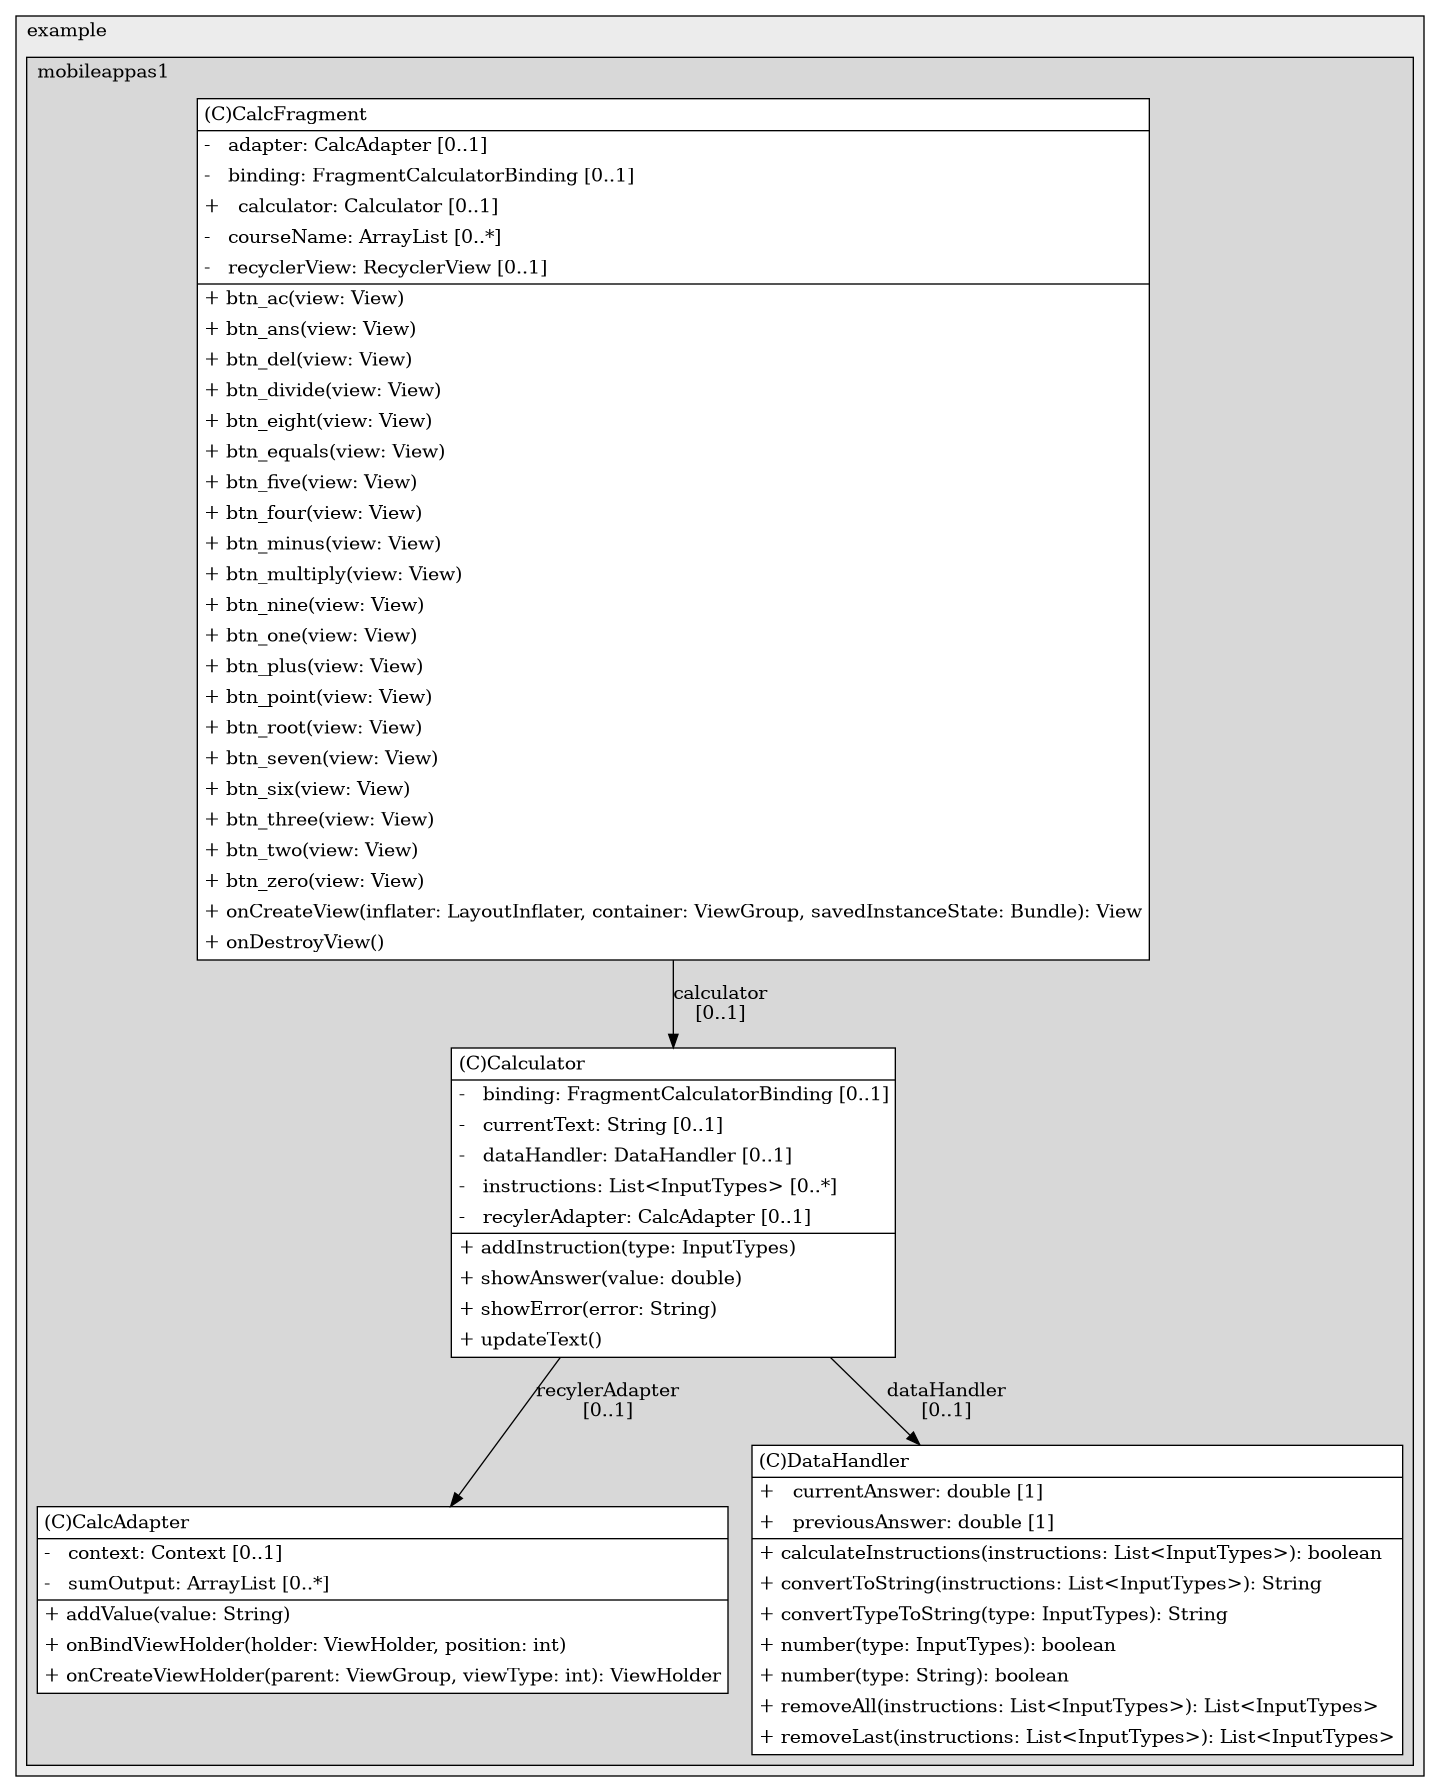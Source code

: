 @startuml

/' diagram meta data start
config=StructureConfiguration;
{
  "projectClassification": {
    "searchMode": "OpenProject", // OpenProject, AllProjects
    "includedProjects": "",
    "pathEndKeywords": "*.impl",
    "isClientPath": "",
    "isClientName": "",
    "isTestPath": "",
    "isTestName": "",
    "isMappingPath": "",
    "isMappingName": "",
    "isDataAccessPath": "",
    "isDataAccessName": "",
    "isDataStructurePath": "",
    "isDataStructureName": "",
    "isInterfaceStructuresPath": "",
    "isInterfaceStructuresName": "",
    "isEntryPointPath": "",
    "isEntryPointName": "",
    "treatFinalFieldsAsMandatory": false
  },
  "graphRestriction": {
    "classPackageExcludeFilter": "",
    "classPackageIncludeFilter": "",
    "classNameExcludeFilter": "",
    "classNameIncludeFilter": "",
    "methodNameExcludeFilter": "",
    "methodNameIncludeFilter": "",
    "removeByInheritance": "", // inheritance/annotation based filtering is done in a second step
    "removeByAnnotation": "",
    "removeByClassPackage": "", // cleanup the graph after inheritance/annotation based filtering is done
    "removeByClassName": "",
    "cutMappings": false,
    "cutEnum": true,
    "cutTests": true,
    "cutClient": true,
    "cutDataAccess": false,
    "cutInterfaceStructures": false,
    "cutDataStructures": false,
    "cutGetterAndSetter": true,
    "cutConstructors": true
  },
  "graphTraversal": {
    "forwardDepth": 6,
    "backwardDepth": 6,
    "classPackageExcludeFilter": "",
    "classPackageIncludeFilter": "",
    "classNameExcludeFilter": "",
    "classNameIncludeFilter": "",
    "methodNameExcludeFilter": "",
    "methodNameIncludeFilter": "",
    "hideMappings": false,
    "hideDataStructures": false,
    "hidePrivateMethods": true,
    "hideInterfaceCalls": true, // indirection: implementation -> interface (is hidden) -> implementation
    "onlyShowApplicationEntryPoints": false, // root node is included
    "useMethodCallsForStructureDiagram": "ForwardOnly" // ForwardOnly, BothDirections, No
  },
  "details": {
    "aggregation": "GroupByClass", // ByClass, GroupByClass, None
    "showClassGenericTypes": true,
    "showMethods": true,
    "showMethodParameterNames": true,
    "showMethodParameterTypes": true,
    "showMethodReturnType": true,
    "showPackageLevels": 2,
    "showDetailedClassStructure": true
  },
  "rootClass": "com.example.mobileappas1.ui.Calc.Calculator",
  "extensionCallbackMethod": "" // qualified.class.name#methodName - signature: public static String method(String)
}
diagram meta data end '/



digraph g {
    rankdir="TB"
    splines=polyline
    

'nodes 
subgraph cluster_1322970774 { 
   	label=example
	labeljust=l
	fillcolor="#ececec"
	style=filled
   
   subgraph cluster_1233910364 { 
   	label=mobileappas1
	labeljust=l
	fillcolor="#d8d8d8"
	style=filled
   
   CalcAdapter1399976082[
	label=<<TABLE BORDER="1" CELLBORDER="0" CELLPADDING="4" CELLSPACING="0">
<TR><TD ALIGN="LEFT" >(C)CalcAdapter</TD></TR>
<HR/>
<TR><TD ALIGN="LEFT" >-   context: Context [0..1]</TD></TR>
<TR><TD ALIGN="LEFT" >-   sumOutput: ArrayList [0..*]</TD></TR>
<HR/>
<TR><TD ALIGN="LEFT" >+ addValue(value: String)</TD></TR>
<TR><TD ALIGN="LEFT" >+ onBindViewHolder(holder: ViewHolder, position: int)</TD></TR>
<TR><TD ALIGN="LEFT" >+ onCreateViewHolder(parent: ViewGroup, viewType: int): ViewHolder</TD></TR>
</TABLE>>
	style=filled
	margin=0
	shape=plaintext
	fillcolor="#FFFFFF"
];

CalcFragment1399976082[
	label=<<TABLE BORDER="1" CELLBORDER="0" CELLPADDING="4" CELLSPACING="0">
<TR><TD ALIGN="LEFT" >(C)CalcFragment</TD></TR>
<HR/>
<TR><TD ALIGN="LEFT" >-   adapter: CalcAdapter [0..1]</TD></TR>
<TR><TD ALIGN="LEFT" >-   binding: FragmentCalculatorBinding [0..1]</TD></TR>
<TR><TD ALIGN="LEFT" >+   calculator: Calculator [0..1]</TD></TR>
<TR><TD ALIGN="LEFT" >-   courseName: ArrayList [0..*]</TD></TR>
<TR><TD ALIGN="LEFT" >-   recyclerView: RecyclerView [0..1]</TD></TR>
<HR/>
<TR><TD ALIGN="LEFT" >+ btn_ac(view: View)</TD></TR>
<TR><TD ALIGN="LEFT" >+ btn_ans(view: View)</TD></TR>
<TR><TD ALIGN="LEFT" >+ btn_del(view: View)</TD></TR>
<TR><TD ALIGN="LEFT" >+ btn_divide(view: View)</TD></TR>
<TR><TD ALIGN="LEFT" >+ btn_eight(view: View)</TD></TR>
<TR><TD ALIGN="LEFT" >+ btn_equals(view: View)</TD></TR>
<TR><TD ALIGN="LEFT" >+ btn_five(view: View)</TD></TR>
<TR><TD ALIGN="LEFT" >+ btn_four(view: View)</TD></TR>
<TR><TD ALIGN="LEFT" >+ btn_minus(view: View)</TD></TR>
<TR><TD ALIGN="LEFT" >+ btn_multiply(view: View)</TD></TR>
<TR><TD ALIGN="LEFT" >+ btn_nine(view: View)</TD></TR>
<TR><TD ALIGN="LEFT" >+ btn_one(view: View)</TD></TR>
<TR><TD ALIGN="LEFT" >+ btn_plus(view: View)</TD></TR>
<TR><TD ALIGN="LEFT" >+ btn_point(view: View)</TD></TR>
<TR><TD ALIGN="LEFT" >+ btn_root(view: View)</TD></TR>
<TR><TD ALIGN="LEFT" >+ btn_seven(view: View)</TD></TR>
<TR><TD ALIGN="LEFT" >+ btn_six(view: View)</TD></TR>
<TR><TD ALIGN="LEFT" >+ btn_three(view: View)</TD></TR>
<TR><TD ALIGN="LEFT" >+ btn_two(view: View)</TD></TR>
<TR><TD ALIGN="LEFT" >+ btn_zero(view: View)</TD></TR>
<TR><TD ALIGN="LEFT" >+ onCreateView(inflater: LayoutInflater, container: ViewGroup, savedInstanceState: Bundle): View</TD></TR>
<TR><TD ALIGN="LEFT" >+ onDestroyView()</TD></TR>
</TABLE>>
	style=filled
	margin=0
	shape=plaintext
	fillcolor="#FFFFFF"
];

Calculator1399976082[
	label=<<TABLE BORDER="1" CELLBORDER="0" CELLPADDING="4" CELLSPACING="0">
<TR><TD ALIGN="LEFT" >(C)Calculator</TD></TR>
<HR/>
<TR><TD ALIGN="LEFT" >-   binding: FragmentCalculatorBinding [0..1]</TD></TR>
<TR><TD ALIGN="LEFT" >-   currentText: String [0..1]</TD></TR>
<TR><TD ALIGN="LEFT" >-   dataHandler: DataHandler [0..1]</TD></TR>
<TR><TD ALIGN="LEFT" >-   instructions: List&lt;InputTypes&gt; [0..*]</TD></TR>
<TR><TD ALIGN="LEFT" >-   recylerAdapter: CalcAdapter [0..1]</TD></TR>
<HR/>
<TR><TD ALIGN="LEFT" >+ addInstruction(type: InputTypes)</TD></TR>
<TR><TD ALIGN="LEFT" >+ showAnswer(value: double)</TD></TR>
<TR><TD ALIGN="LEFT" >+ showError(error: String)</TD></TR>
<TR><TD ALIGN="LEFT" >+ updateText()</TD></TR>
</TABLE>>
	style=filled
	margin=0
	shape=plaintext
	fillcolor="#FFFFFF"
];

DataHandler1399976082[
	label=<<TABLE BORDER="1" CELLBORDER="0" CELLPADDING="4" CELLSPACING="0">
<TR><TD ALIGN="LEFT" >(C)DataHandler</TD></TR>
<HR/>
<TR><TD ALIGN="LEFT" >+   currentAnswer: double [1]</TD></TR>
<TR><TD ALIGN="LEFT" >+   previousAnswer: double [1]</TD></TR>
<HR/>
<TR><TD ALIGN="LEFT" >+ calculateInstructions(instructions: List&lt;InputTypes&gt;): boolean</TD></TR>
<TR><TD ALIGN="LEFT" >+ convertToString(instructions: List&lt;InputTypes&gt;): String</TD></TR>
<TR><TD ALIGN="LEFT" >+ convertTypeToString(type: InputTypes): String</TD></TR>
<TR><TD ALIGN="LEFT" >+ number(type: InputTypes): boolean</TD></TR>
<TR><TD ALIGN="LEFT" >+ number(type: String): boolean</TD></TR>
<TR><TD ALIGN="LEFT" >+ removeAll(instructions: List&lt;InputTypes&gt;): List&lt;InputTypes&gt;</TD></TR>
<TR><TD ALIGN="LEFT" >+ removeLast(instructions: List&lt;InputTypes&gt;): List&lt;InputTypes&gt;</TD></TR>
</TABLE>>
	style=filled
	margin=0
	shape=plaintext
	fillcolor="#FFFFFF"
];
} 
} 

'edges    
CalcFragment1399976082 -> Calculator1399976082[label="calculator
[0..1]"];
Calculator1399976082 -> CalcAdapter1399976082[label="recylerAdapter
[0..1]"];
Calculator1399976082 -> DataHandler1399976082[label="dataHandler
[0..1]"];
    
}
@enduml